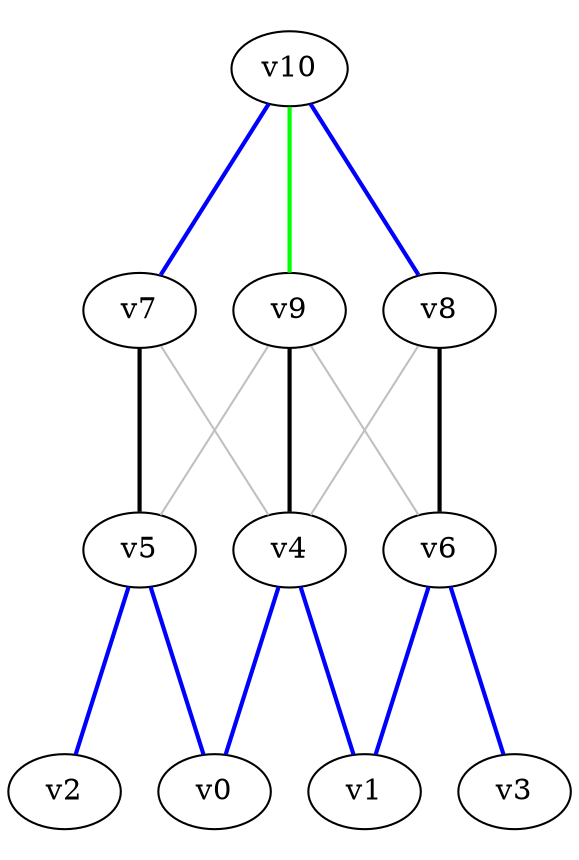 

digraph G {
ratio="1.5"
size="7.5,10.0"
v0
v1
v2
v3
v4
v5
v6
v7
v8
v9
v10
v4 -> v0[color=blue] [arrowhead=none] [style=bold]
v5 -> v0[color=blue] [arrowhead=none] [style=bold]
v4 -> v1[color=blue] [arrowhead=none] [style=bold]
v6 -> v1[color=blue] [arrowhead=none] [style=bold]
v5 -> v2[color=blue] [arrowhead=none] [style=bold]
v6 -> v3[color=blue] [arrowhead=none] [style=bold]
v9 -> v4[color=black] [arrowhead=none] [style=bold]
v7 -> v5[color=black] [arrowhead=none] [style=bold]
v8 -> v6[color=black] [arrowhead=none] [style=bold]
v10 -> v7[color=blue] [arrowhead=none] [style=bold]
v10 -> v8[color=blue] [arrowhead=none] [style=bold]
v10 -> v9[color=green] [arrowhead=none] [style=bold]
v7 -> v4[color=gray] [arrowhead=none]
v8 -> v4[color=gray] [arrowhead=none]
v9 -> v5[color=gray] [arrowhead=none]
v9 -> v6[color=gray] [arrowhead=none]
}